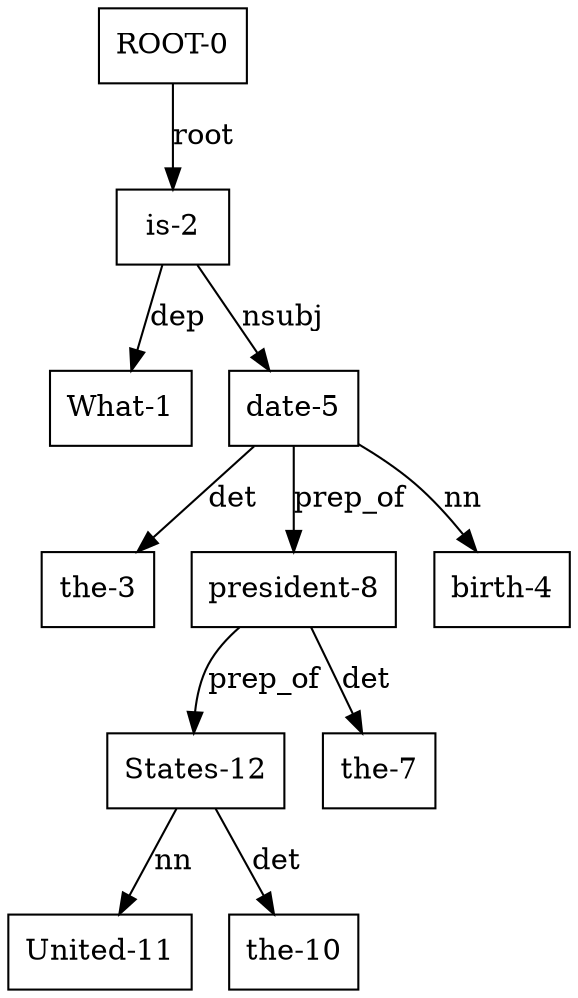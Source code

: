 digraph relations {
	"the-3"[label="the-3",shape=box];
	"What-1"[label="What-1",shape=box];
	"date-5"[label="date-5",shape=box];
	"president-8"[label="president-8",shape=box];
	"States-12"[label="States-12",shape=box];
	"United-11"[label="United-11",shape=box];
	"the-10"[label="the-10",shape=box];
	"the-7"[label="the-7",shape=box];
	"birth-4"[label="birth-4",shape=box];
	"is-2"[label="is-2",shape=box];
	"ROOT-0"[label="ROOT-0",shape=box];
	"ROOT-0" -> "is-2"[label="root"];
	"is-2" -> "What-1"[label="dep"];
	"date-5" -> "the-3"[label="det"];
	"date-5" -> "birth-4"[label="nn"];
	"is-2" -> "date-5"[label="nsubj"];
	"president-8" -> "the-7"[label="det"];
	"date-5" -> "president-8"[label="prep_of"];
	"States-12" -> "the-10"[label="det"];
	"States-12" -> "United-11"[label="nn"];
	"president-8" -> "States-12"[label="prep_of"];
	labelloc="t"
}


